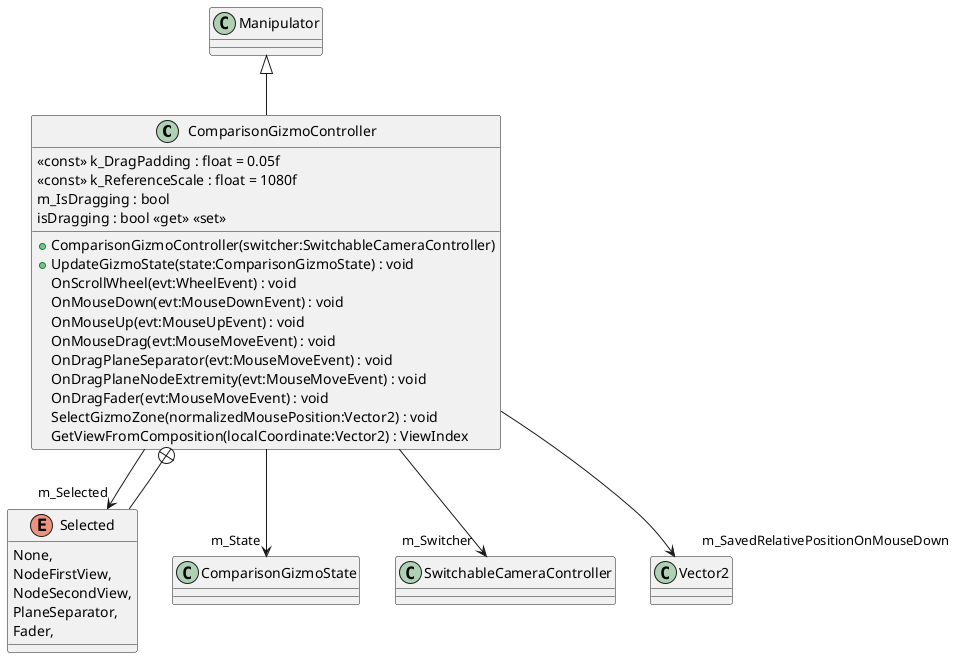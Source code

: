 @startuml
class ComparisonGizmoController {
    <<const>> k_DragPadding : float = 0.05f
    <<const>> k_ReferenceScale : float = 1080f
    m_IsDragging : bool
    isDragging : bool <<get>> <<set>>
    + ComparisonGizmoController(switcher:SwitchableCameraController)
    + UpdateGizmoState(state:ComparisonGizmoState) : void
    OnScrollWheel(evt:WheelEvent) : void
    OnMouseDown(evt:MouseDownEvent) : void
    OnMouseUp(evt:MouseUpEvent) : void
    OnMouseDrag(evt:MouseMoveEvent) : void
    OnDragPlaneSeparator(evt:MouseMoveEvent) : void
    OnDragPlaneNodeExtremity(evt:MouseMoveEvent) : void
    OnDragFader(evt:MouseMoveEvent) : void
    SelectGizmoZone(normalizedMousePosition:Vector2) : void
    GetViewFromComposition(localCoordinate:Vector2) : ViewIndex
}
enum Selected {
    None,
    NodeFirstView,
    NodeSecondView,
    PlaneSeparator,
    Fader,
}
Manipulator <|-- ComparisonGizmoController
ComparisonGizmoController --> "m_State" ComparisonGizmoState
ComparisonGizmoController --> "m_Switcher" SwitchableCameraController
ComparisonGizmoController --> "m_Selected" Selected
ComparisonGizmoController --> "m_SavedRelativePositionOnMouseDown" Vector2
ComparisonGizmoController +-- Selected
@enduml
